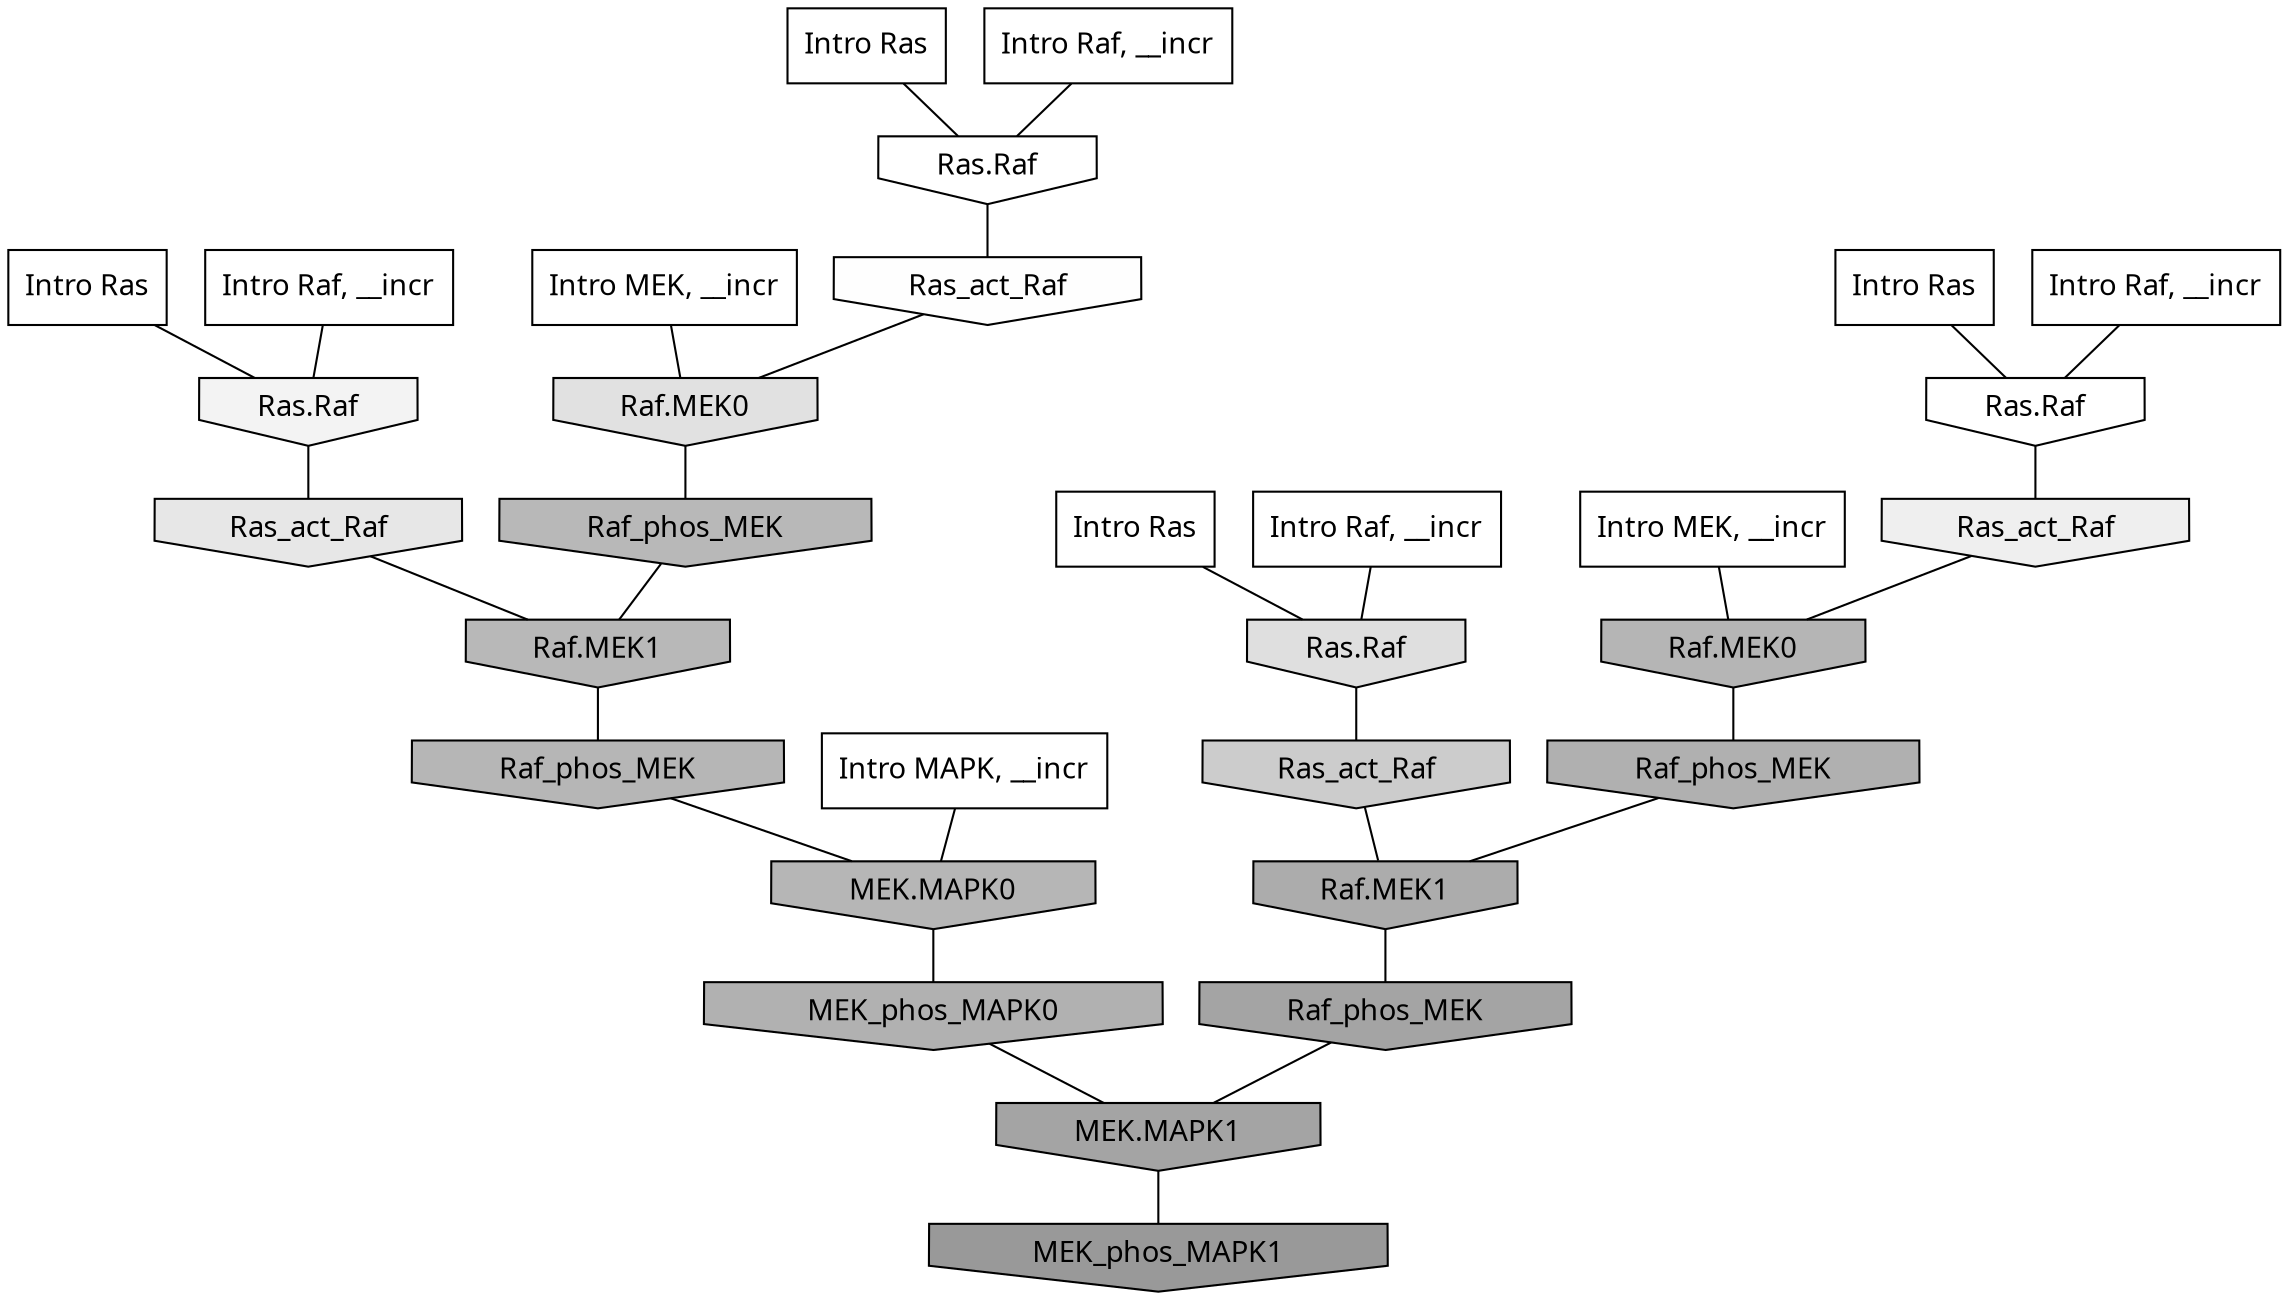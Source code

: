 digraph G{
  rankdir="TB";
  ranksep=0.30;
  node [fontname="CMU Serif"];
  edge [fontname="CMU Serif"];
  
  13 [label="Intro Ras", shape=rectangle, style=filled, fillcolor="0.000 0.000 1.000"]
  
  26 [label="Intro Ras", shape=rectangle, style=filled, fillcolor="0.000 0.000 1.000"]
  
  43 [label="Intro Ras", shape=rectangle, style=filled, fillcolor="0.000 0.000 1.000"]
  
  99 [label="Intro Ras", shape=rectangle, style=filled, fillcolor="0.000 0.000 1.000"]
  
  307 [label="Intro Raf, __incr", shape=rectangle, style=filled, fillcolor="0.000 0.000 1.000"]
  
  355 [label="Intro Raf, __incr", shape=rectangle, style=filled, fillcolor="0.000 0.000 1.000"]
  
  995 [label="Intro Raf, __incr", shape=rectangle, style=filled, fillcolor="0.000 0.000 1.000"]
  
  1065 [label="Intro Raf, __incr", shape=rectangle, style=filled, fillcolor="0.000 0.000 1.000"]
  
  1948 [label="Intro MEK, __incr", shape=rectangle, style=filled, fillcolor="0.000 0.000 1.000"]
  
  1962 [label="Intro MEK, __incr", shape=rectangle, style=filled, fillcolor="0.000 0.000 1.000"]
  
  2684 [label="Intro MAPK, __incr", shape=rectangle, style=filled, fillcolor="0.000 0.000 1.000"]
  
  3269 [label="Ras.Raf", shape=invhouse, style=filled, fillcolor="0.000 0.000 1.000"]
  
  3315 [label="Ras.Raf", shape=invhouse, style=filled, fillcolor="0.000 0.000 0.999"]
  
  3338 [label="Ras_act_Raf", shape=invhouse, style=filled, fillcolor="0.000 0.000 0.996"]
  
  3689 [label="Ras.Raf", shape=invhouse, style=filled, fillcolor="0.000 0.000 0.951"]
  
  3919 [label="Ras_act_Raf", shape=invhouse, style=filled, fillcolor="0.000 0.000 0.935"]
  
  4372 [label="Ras_act_Raf", shape=invhouse, style=filled, fillcolor="0.000 0.000 0.906"]
  
  4863 [label="Raf.MEK0", shape=invhouse, style=filled, fillcolor="0.000 0.000 0.879"]
  
  4910 [label="Ras.Raf", shape=invhouse, style=filled, fillcolor="0.000 0.000 0.875"]
  
  6407 [label="Ras_act_Raf", shape=invhouse, style=filled, fillcolor="0.000 0.000 0.800"]
  
  9013 [label="Raf_phos_MEK", shape=invhouse, style=filled, fillcolor="0.000 0.000 0.721"]
  
  9050 [label="Raf.MEK1", shape=invhouse, style=filled, fillcolor="0.000 0.000 0.720"]
  
  9509 [label="Raf_phos_MEK", shape=invhouse, style=filled, fillcolor="0.000 0.000 0.711"]
  
  9511 [label="MEK.MAPK0", shape=invhouse, style=filled, fillcolor="0.000 0.000 0.711"]
  
  9627 [label="Raf.MEK0", shape=invhouse, style=filled, fillcolor="0.000 0.000 0.709"]
  
  10350 [label="MEK_phos_MAPK0", shape=invhouse, style=filled, fillcolor="0.000 0.000 0.694"]
  
  10567 [label="Raf_phos_MEK", shape=invhouse, style=filled, fillcolor="0.000 0.000 0.690"]
  
  11370 [label="Raf.MEK1", shape=invhouse, style=filled, fillcolor="0.000 0.000 0.675"]
  
  13570 [label="Raf_phos_MEK", shape=invhouse, style=filled, fillcolor="0.000 0.000 0.641"]
  
  13572 [label="MEK.MAPK1", shape=invhouse, style=filled, fillcolor="0.000 0.000 0.641"]
  
  16261 [label="MEK_phos_MAPK1", shape=invhouse, style=filled, fillcolor="0.000 0.000 0.600"]
  
  
  13572 -> 16261 [dir=none, color="0.000 0.000 0.000"] 
  13570 -> 13572 [dir=none, color="0.000 0.000 0.000"] 
  11370 -> 13570 [dir=none, color="0.000 0.000 0.000"] 
  10567 -> 11370 [dir=none, color="0.000 0.000 0.000"] 
  10350 -> 13572 [dir=none, color="0.000 0.000 0.000"] 
  9627 -> 10567 [dir=none, color="0.000 0.000 0.000"] 
  9511 -> 10350 [dir=none, color="0.000 0.000 0.000"] 
  9509 -> 9511 [dir=none, color="0.000 0.000 0.000"] 
  9050 -> 9509 [dir=none, color="0.000 0.000 0.000"] 
  9013 -> 9050 [dir=none, color="0.000 0.000 0.000"] 
  6407 -> 11370 [dir=none, color="0.000 0.000 0.000"] 
  4910 -> 6407 [dir=none, color="0.000 0.000 0.000"] 
  4863 -> 9013 [dir=none, color="0.000 0.000 0.000"] 
  4372 -> 9050 [dir=none, color="0.000 0.000 0.000"] 
  3919 -> 9627 [dir=none, color="0.000 0.000 0.000"] 
  3689 -> 4372 [dir=none, color="0.000 0.000 0.000"] 
  3338 -> 4863 [dir=none, color="0.000 0.000 0.000"] 
  3315 -> 3919 [dir=none, color="0.000 0.000 0.000"] 
  3269 -> 3338 [dir=none, color="0.000 0.000 0.000"] 
  2684 -> 9511 [dir=none, color="0.000 0.000 0.000"] 
  1962 -> 9627 [dir=none, color="0.000 0.000 0.000"] 
  1948 -> 4863 [dir=none, color="0.000 0.000 0.000"] 
  1065 -> 3689 [dir=none, color="0.000 0.000 0.000"] 
  995 -> 4910 [dir=none, color="0.000 0.000 0.000"] 
  355 -> 3315 [dir=none, color="0.000 0.000 0.000"] 
  307 -> 3269 [dir=none, color="0.000 0.000 0.000"] 
  99 -> 3315 [dir=none, color="0.000 0.000 0.000"] 
  43 -> 3269 [dir=none, color="0.000 0.000 0.000"] 
  26 -> 4910 [dir=none, color="0.000 0.000 0.000"] 
  13 -> 3689 [dir=none, color="0.000 0.000 0.000"] 
  
  }
